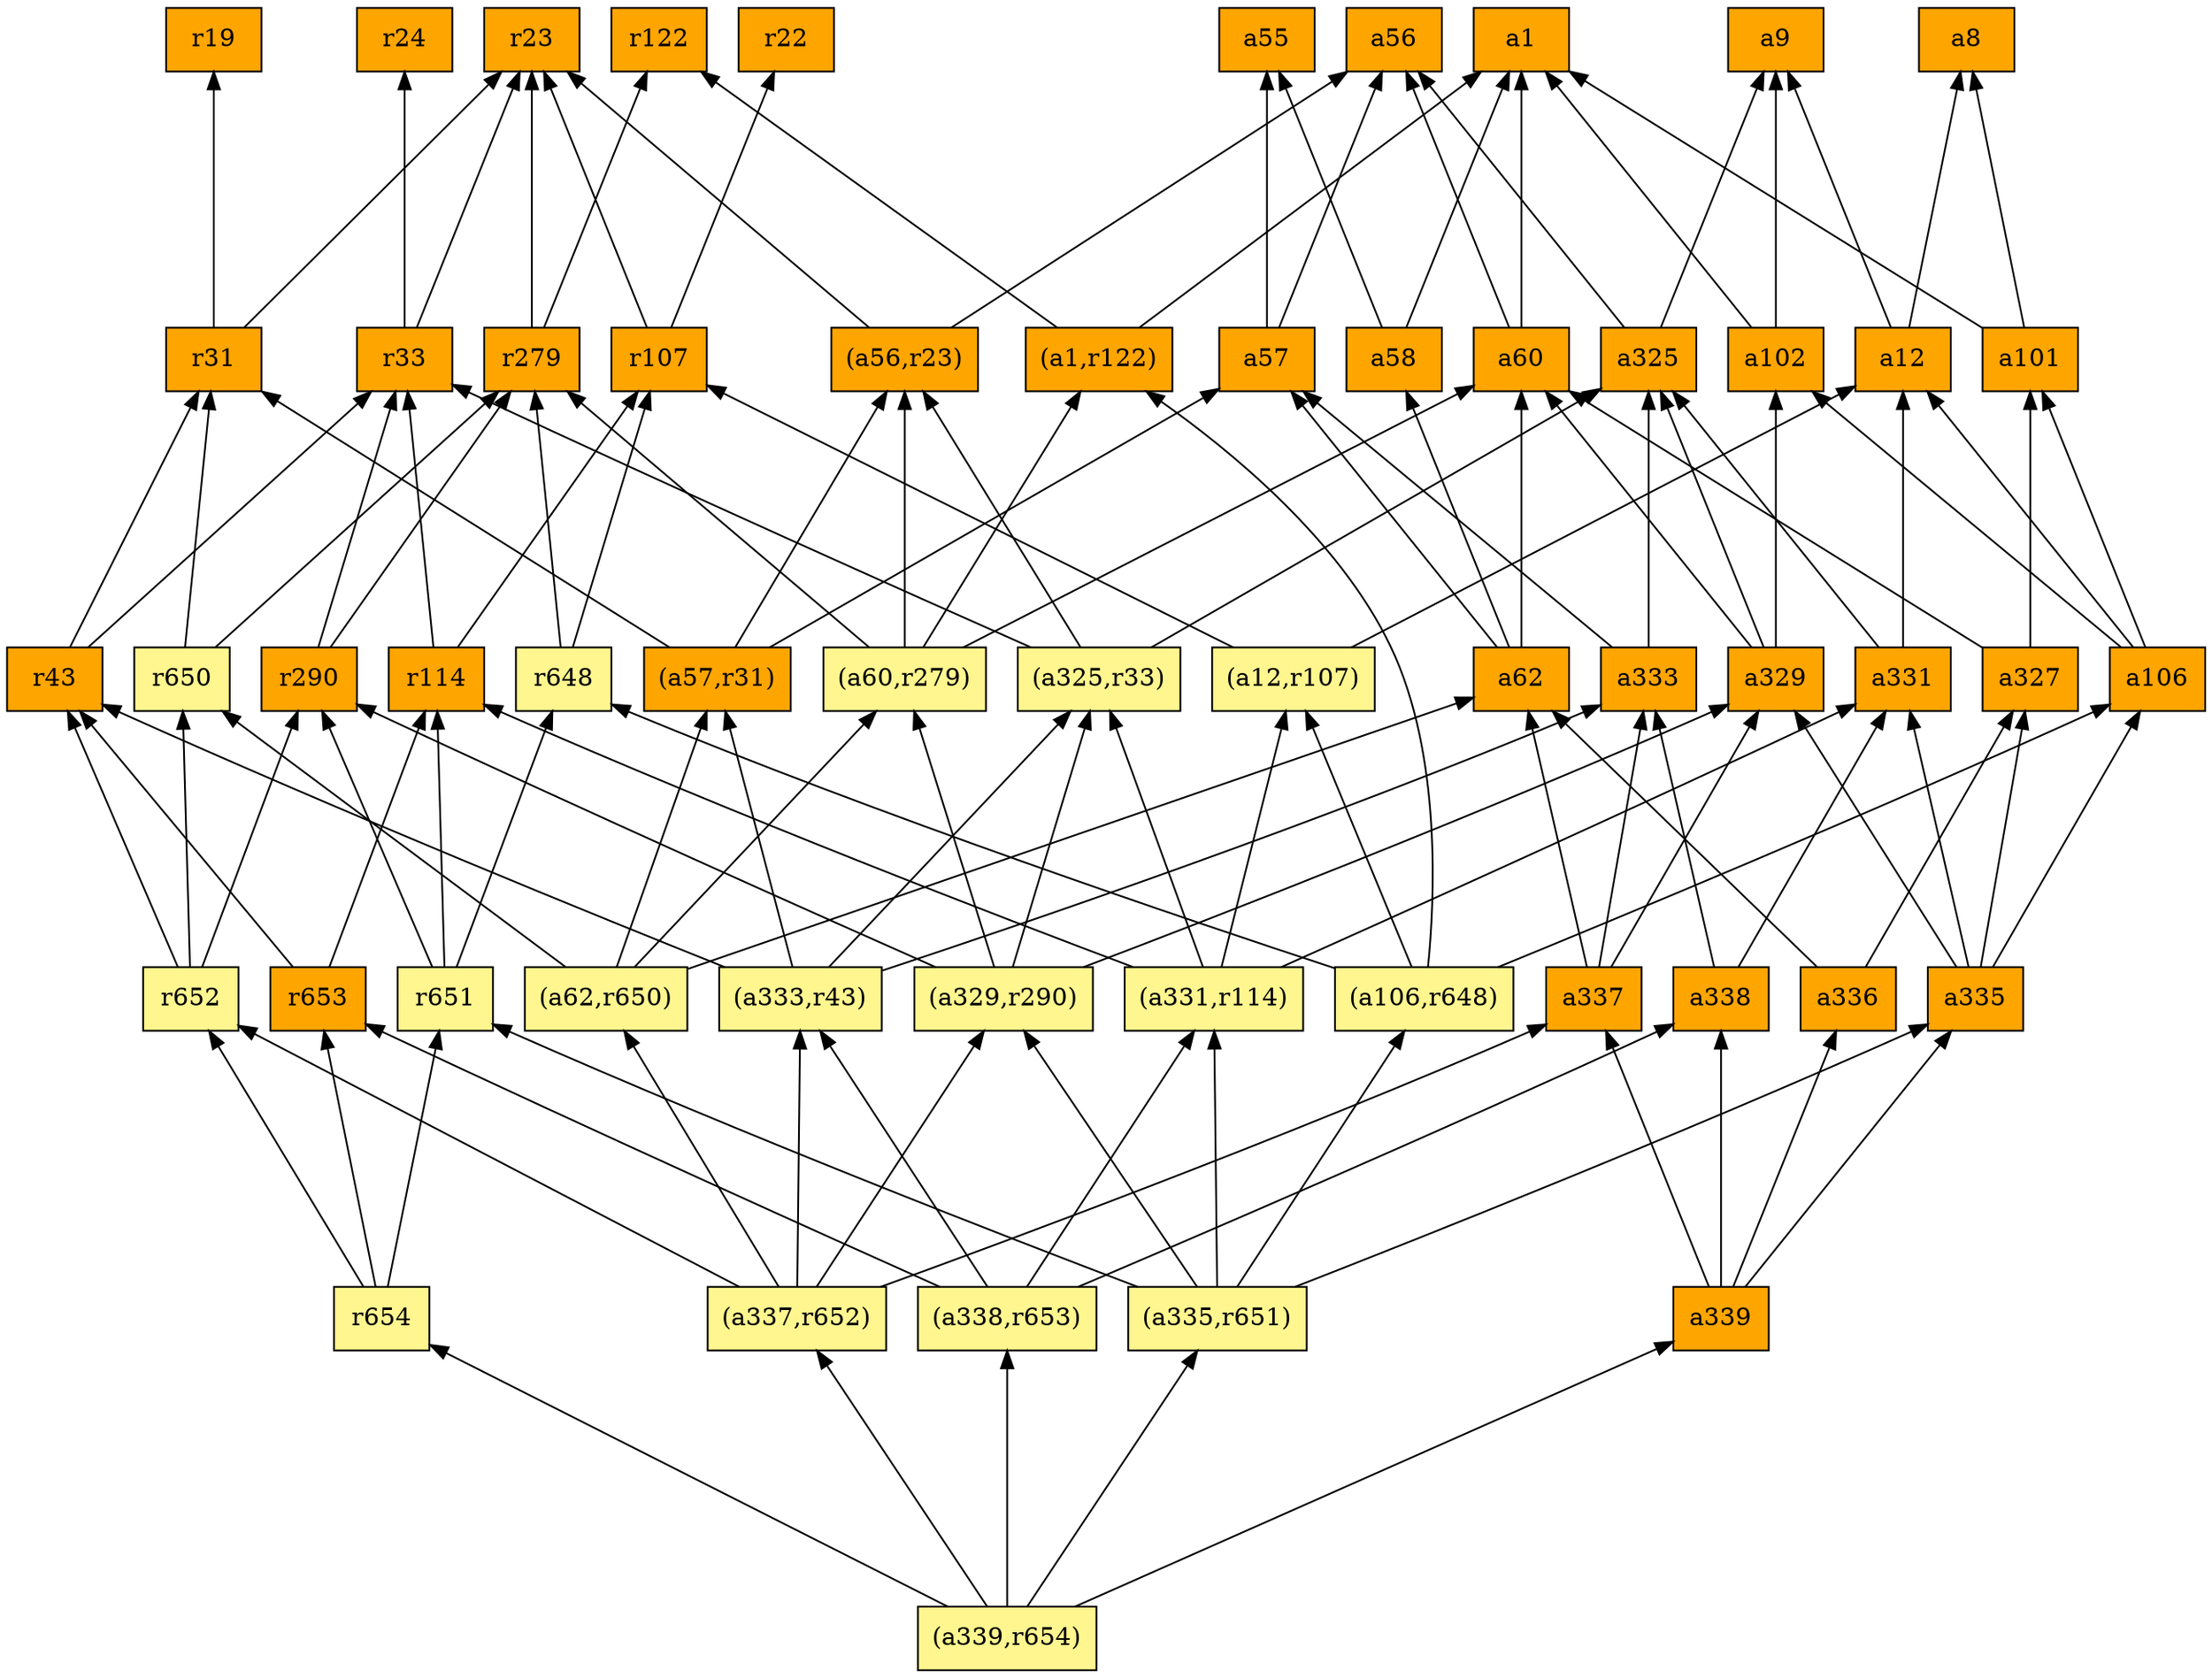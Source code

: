 digraph G {
rankdir=BT;ranksep="2.0";
"(a56,r23)" [shape=record,fillcolor=orange,style=filled,label="{(a56,r23)}"];
"a8" [shape=record,fillcolor=orange,style=filled,label="{a8}"];
"(a62,r650)" [shape=record,fillcolor=khaki1,style=filled,label="{(a62,r650)}"];
"a329" [shape=record,fillcolor=orange,style=filled,label="{a329}"];
"a57" [shape=record,fillcolor=orange,style=filled,label="{a57}"];
"r107" [shape=record,fillcolor=orange,style=filled,label="{r107}"];
"r650" [shape=record,fillcolor=khaki1,style=filled,label="{r650}"];
"a331" [shape=record,fillcolor=orange,style=filled,label="{a331}"];
"r290" [shape=record,fillcolor=orange,style=filled,label="{r290}"];
"r114" [shape=record,fillcolor=orange,style=filled,label="{r114}"];
"a337" [shape=record,fillcolor=orange,style=filled,label="{a337}"];
"r279" [shape=record,fillcolor=orange,style=filled,label="{r279}"];
"a62" [shape=record,fillcolor=orange,style=filled,label="{a62}"];
"(a60,r279)" [shape=record,fillcolor=khaki1,style=filled,label="{(a60,r279)}"];
"a338" [shape=record,fillcolor=orange,style=filled,label="{a338}"];
"(a57,r31)" [shape=record,fillcolor=orange,style=filled,label="{(a57,r31)}"];
"a102" [shape=record,fillcolor=orange,style=filled,label="{a102}"];
"r648" [shape=record,fillcolor=khaki1,style=filled,label="{r648}"];
"r122" [shape=record,fillcolor=orange,style=filled,label="{r122}"];
"(a338,r653)" [shape=record,fillcolor=khaki1,style=filled,label="{(a338,r653)}"];
"r24" [shape=record,fillcolor=orange,style=filled,label="{r24}"];
"a55" [shape=record,fillcolor=orange,style=filled,label="{a55}"];
"a336" [shape=record,fillcolor=orange,style=filled,label="{a336}"];
"a9" [shape=record,fillcolor=orange,style=filled,label="{a9}"];
"r33" [shape=record,fillcolor=orange,style=filled,label="{r33}"];
"(a337,r652)" [shape=record,fillcolor=khaki1,style=filled,label="{(a337,r652)}"];
"(a325,r33)" [shape=record,fillcolor=khaki1,style=filled,label="{(a325,r33)}"];
"(a106,r648)" [shape=record,fillcolor=khaki1,style=filled,label="{(a106,r648)}"];
"(a1,r122)" [shape=record,fillcolor=orange,style=filled,label="{(a1,r122)}"];
"(a333,r43)" [shape=record,fillcolor=khaki1,style=filled,label="{(a333,r43)}"];
"(a329,r290)" [shape=record,fillcolor=khaki1,style=filled,label="{(a329,r290)}"];
"r43" [shape=record,fillcolor=orange,style=filled,label="{r43}"];
"a339" [shape=record,fillcolor=orange,style=filled,label="{a339}"];
"a335" [shape=record,fillcolor=orange,style=filled,label="{a335}"];
"a106" [shape=record,fillcolor=orange,style=filled,label="{a106}"];
"r653" [shape=record,fillcolor=orange,style=filled,label="{r653}"];
"a58" [shape=record,fillcolor=orange,style=filled,label="{a58}"];
"r22" [shape=record,fillcolor=orange,style=filled,label="{r22}"];
"(a331,r114)" [shape=record,fillcolor=khaki1,style=filled,label="{(a331,r114)}"];
"a56" [shape=record,fillcolor=orange,style=filled,label="{a56}"];
"r652" [shape=record,fillcolor=khaki1,style=filled,label="{r652}"];
"r31" [shape=record,fillcolor=orange,style=filled,label="{r31}"];
"a333" [shape=record,fillcolor=orange,style=filled,label="{a333}"];
"r651" [shape=record,fillcolor=khaki1,style=filled,label="{r651}"];
"a101" [shape=record,fillcolor=orange,style=filled,label="{a101}"];
"a1" [shape=record,fillcolor=orange,style=filled,label="{a1}"];
"(a12,r107)" [shape=record,fillcolor=khaki1,style=filled,label="{(a12,r107)}"];
"a325" [shape=record,fillcolor=orange,style=filled,label="{a325}"];
"a60" [shape=record,fillcolor=orange,style=filled,label="{a60}"];
"r19" [shape=record,fillcolor=orange,style=filled,label="{r19}"];
"(a335,r651)" [shape=record,fillcolor=khaki1,style=filled,label="{(a335,r651)}"];
"r23" [shape=record,fillcolor=orange,style=filled,label="{r23}"];
"(a339,r654)" [shape=record,fillcolor=khaki1,style=filled,label="{(a339,r654)}"];
"a327" [shape=record,fillcolor=orange,style=filled,label="{a327}"];
"a12" [shape=record,fillcolor=orange,style=filled,label="{a12}"];
"r654" [shape=record,fillcolor=khaki1,style=filled,label="{r654}"];
"(a56,r23)" -> "a56"
"(a56,r23)" -> "r23"
"(a62,r650)" -> "r650"
"(a62,r650)" -> "a62"
"(a62,r650)" -> "(a60,r279)"
"(a62,r650)" -> "(a57,r31)"
"a329" -> "a102"
"a329" -> "a325"
"a329" -> "a60"
"a57" -> "a56"
"a57" -> "a55"
"r107" -> "r23"
"r107" -> "r22"
"r650" -> "r31"
"r650" -> "r279"
"a331" -> "a325"
"a331" -> "a12"
"r290" -> "r33"
"r290" -> "r279"
"r114" -> "r107"
"r114" -> "r33"
"a337" -> "a329"
"a337" -> "a333"
"a337" -> "a62"
"r279" -> "r122"
"r279" -> "r23"
"a62" -> "a58"
"a62" -> "a60"
"a62" -> "a57"
"(a60,r279)" -> "a60"
"(a60,r279)" -> "(a56,r23)"
"(a60,r279)" -> "(a1,r122)"
"(a60,r279)" -> "r279"
"a338" -> "a331"
"a338" -> "a333"
"(a57,r31)" -> "r31"
"(a57,r31)" -> "(a56,r23)"
"(a57,r31)" -> "a57"
"a102" -> "a1"
"a102" -> "a9"
"r648" -> "r107"
"r648" -> "r279"
"(a338,r653)" -> "r653"
"(a338,r653)" -> "(a331,r114)"
"(a338,r653)" -> "(a333,r43)"
"(a338,r653)" -> "a338"
"a336" -> "a327"
"a336" -> "a62"
"r33" -> "r24"
"r33" -> "r23"
"(a337,r652)" -> "(a62,r650)"
"(a337,r652)" -> "r652"
"(a337,r652)" -> "a337"
"(a337,r652)" -> "(a329,r290)"
"(a337,r652)" -> "(a333,r43)"
"(a325,r33)" -> "(a56,r23)"
"(a325,r33)" -> "a325"
"(a325,r33)" -> "r33"
"(a106,r648)" -> "(a1,r122)"
"(a106,r648)" -> "(a12,r107)"
"(a106,r648)" -> "r648"
"(a106,r648)" -> "a106"
"(a1,r122)" -> "a1"
"(a1,r122)" -> "r122"
"(a333,r43)" -> "(a325,r33)"
"(a333,r43)" -> "a333"
"(a333,r43)" -> "r43"
"(a333,r43)" -> "(a57,r31)"
"(a329,r290)" -> "a329"
"(a329,r290)" -> "r290"
"(a329,r290)" -> "(a325,r33)"
"(a329,r290)" -> "(a60,r279)"
"r43" -> "r33"
"r43" -> "r31"
"a339" -> "a337"
"a339" -> "a338"
"a339" -> "a336"
"a339" -> "a335"
"a335" -> "a106"
"a335" -> "a329"
"a335" -> "a331"
"a335" -> "a327"
"a106" -> "a102"
"a106" -> "a12"
"a106" -> "a101"
"r653" -> "r114"
"r653" -> "r43"
"a58" -> "a1"
"a58" -> "a55"
"(a331,r114)" -> "(a12,r107)"
"(a331,r114)" -> "a331"
"(a331,r114)" -> "r114"
"(a331,r114)" -> "(a325,r33)"
"r652" -> "r650"
"r652" -> "r290"
"r652" -> "r43"
"r31" -> "r19"
"r31" -> "r23"
"a333" -> "a325"
"a333" -> "a57"
"r651" -> "r648"
"r651" -> "r114"
"r651" -> "r290"
"a101" -> "a1"
"a101" -> "a8"
"(a12,r107)" -> "a12"
"(a12,r107)" -> "r107"
"a325" -> "a56"
"a325" -> "a9"
"a60" -> "a1"
"a60" -> "a56"
"(a335,r651)" -> "a335"
"(a335,r651)" -> "(a331,r114)"
"(a335,r651)" -> "(a106,r648)"
"(a335,r651)" -> "(a329,r290)"
"(a335,r651)" -> "r651"
"(a339,r654)" -> "(a338,r653)"
"(a339,r654)" -> "(a335,r651)"
"(a339,r654)" -> "(a337,r652)"
"(a339,r654)" -> "a339"
"(a339,r654)" -> "r654"
"a327" -> "a60"
"a327" -> "a101"
"a12" -> "a8"
"a12" -> "a9"
"r654" -> "r653"
"r654" -> "r652"
"r654" -> "r651"
}